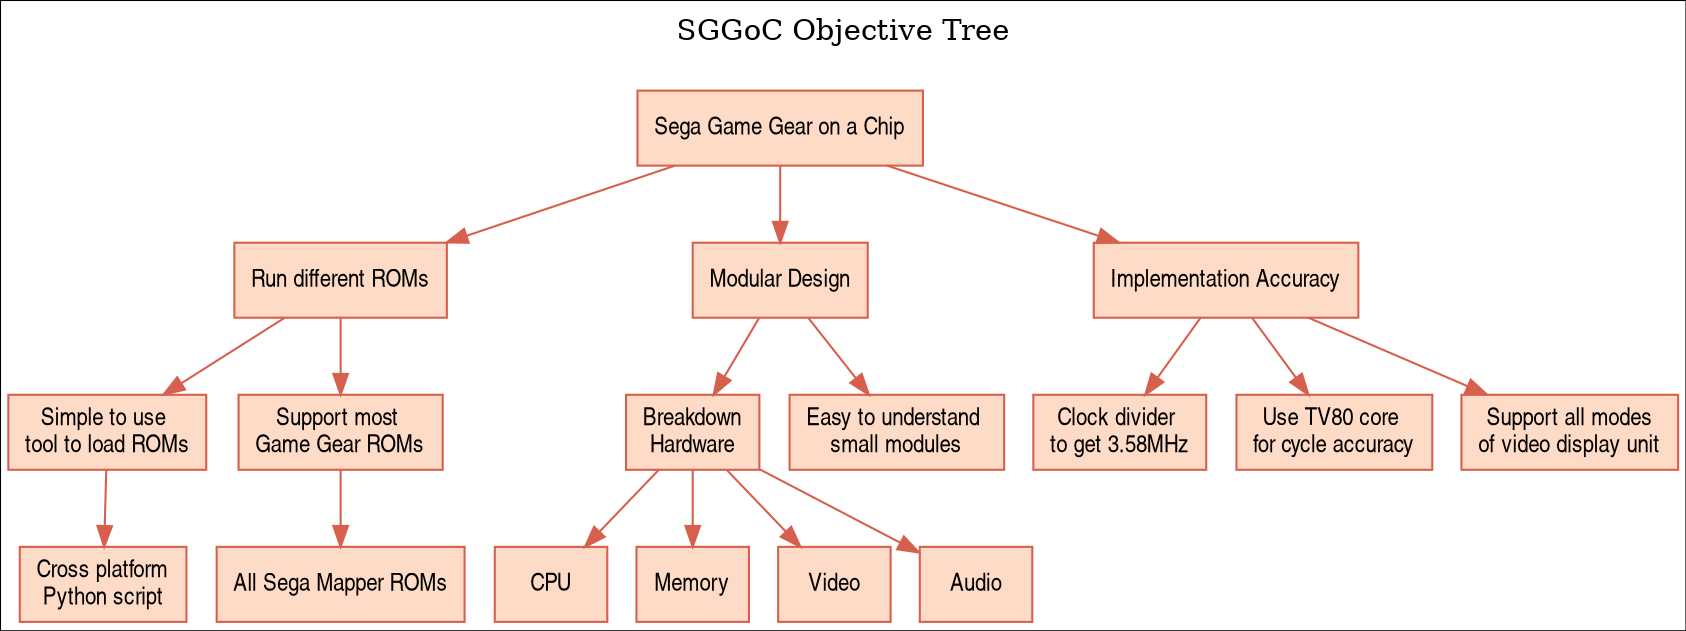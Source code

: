 digraph G {
    labelloc="t";
    label="SGGoC Objective Tree\n\n";

    graph [rankdir=TB, nodesep=0.2, colorscheme=rdbu9];
    node [nodesep=0.2, label="\N", shape=record, style="filled", colorscheme=rdbu9, color=2, fillcolor=4, fontname="Arial narrow", fontsize=12];
    edge [colorscheme=rdbu9, color=2, fontsize=11, fontname="Arial narrow"];

    sggoc[label="Sega Game Gear on a Chip"];
    sggoc -> rom_loading;
    sggoc -> modular;
    sggoc -> accurate;

    rom_loading[label="Run different ROMs"];
    easy[label="Simple to use \ntool to load ROMs"];
    pyth[label="Cross platform\nPython script"];
    roms[label="Support most \nGame Gear ROMs"];
    mapper[label="All Sega Mapper ROMs"];
    rom_loading -> easy -> pyth;
    rom_loading -> roms -> mapper;

    modular[label="Modular Design"];
    breakdown[label="Breakdown\nHardware"];
    keep_simple[label="Easy to understand \nsmall modules"];
    modular -> breakdown;
    modular -> keep_simple;
    cpu[label="CPU"];
    mem[label="Memory"];
    vid[label="Video"];
    aud[label="Audio"];
    breakdown -> cpu;
    breakdown -> mem;
    breakdown -> vid;
    breakdown -> aud;

    accurate[label="Implementation Accuracy"];
    clk[label="Clock divider \nto get 3.58MHz"];
    tv80[label="Use TV80 core \nfor cycle accuracy"];
    vdp[label="Support all modes\nof video display unit"];
    accurate -> clk;
    accurate -> tv80;
    accurate -> vdp;

}
